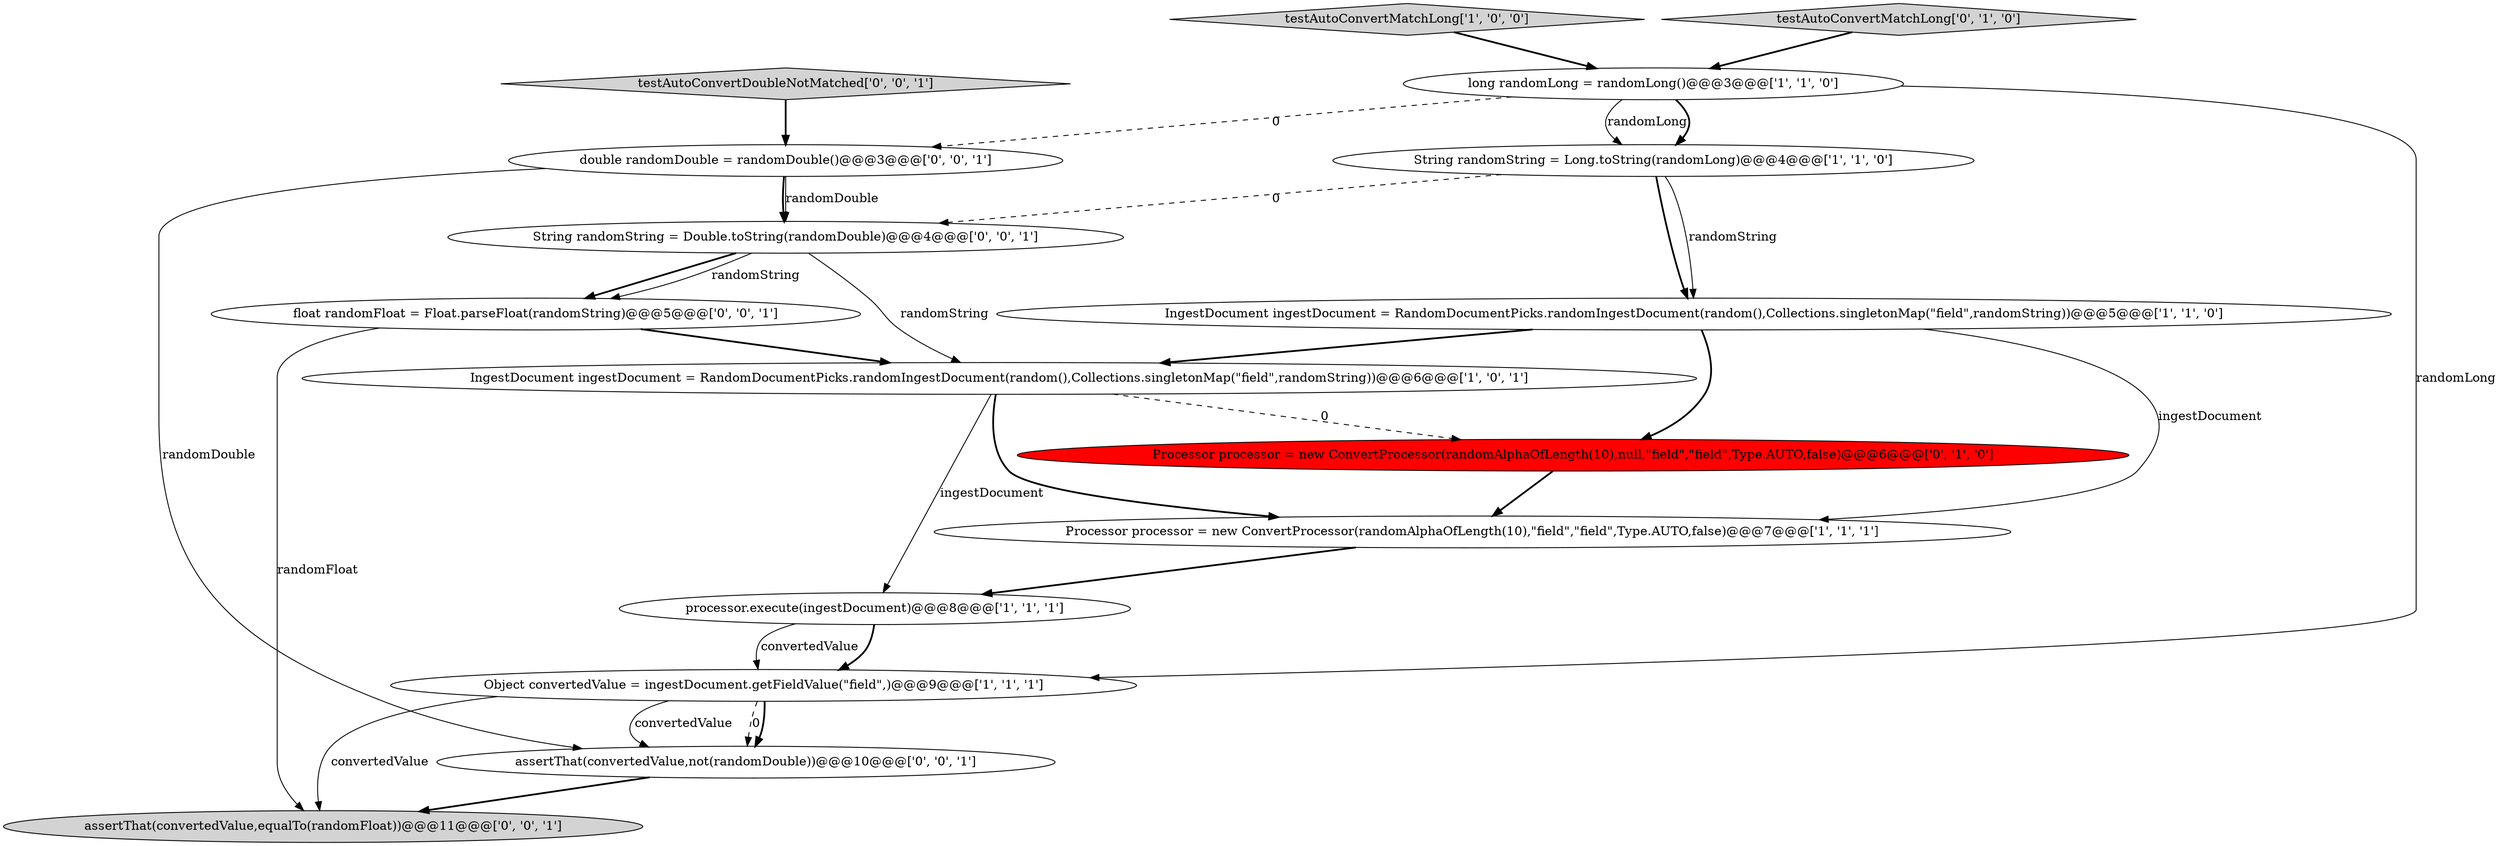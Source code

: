digraph {
5 [style = filled, label = "testAutoConvertMatchLong['1', '0', '0']", fillcolor = lightgray, shape = diamond image = "AAA0AAABBB1BBB"];
1 [style = filled, label = "processor.execute(ingestDocument)@@@8@@@['1', '1', '1']", fillcolor = white, shape = ellipse image = "AAA0AAABBB1BBB"];
10 [style = filled, label = "assertThat(convertedValue,not(randomDouble))@@@10@@@['0', '0', '1']", fillcolor = white, shape = ellipse image = "AAA0AAABBB3BBB"];
9 [style = filled, label = "testAutoConvertMatchLong['0', '1', '0']", fillcolor = lightgray, shape = diamond image = "AAA0AAABBB2BBB"];
11 [style = filled, label = "testAutoConvertDoubleNotMatched['0', '0', '1']", fillcolor = lightgray, shape = diamond image = "AAA0AAABBB3BBB"];
3 [style = filled, label = "IngestDocument ingestDocument = RandomDocumentPicks.randomIngestDocument(random(),Collections.singletonMap(\"field\",randomString))@@@6@@@['1', '0', '1']", fillcolor = white, shape = ellipse image = "AAA0AAABBB1BBB"];
15 [style = filled, label = "float randomFloat = Float.parseFloat(randomString)@@@5@@@['0', '0', '1']", fillcolor = white, shape = ellipse image = "AAA0AAABBB3BBB"];
6 [style = filled, label = "long randomLong = randomLong()@@@3@@@['1', '1', '0']", fillcolor = white, shape = ellipse image = "AAA0AAABBB1BBB"];
4 [style = filled, label = "Object convertedValue = ingestDocument.getFieldValue(\"field\",)@@@9@@@['1', '1', '1']", fillcolor = white, shape = ellipse image = "AAA0AAABBB1BBB"];
2 [style = filled, label = "String randomString = Long.toString(randomLong)@@@4@@@['1', '1', '0']", fillcolor = white, shape = ellipse image = "AAA0AAABBB1BBB"];
0 [style = filled, label = "IngestDocument ingestDocument = RandomDocumentPicks.randomIngestDocument(random(),Collections.singletonMap(\"field\",randomString))@@@5@@@['1', '1', '0']", fillcolor = white, shape = ellipse image = "AAA0AAABBB1BBB"];
14 [style = filled, label = "double randomDouble = randomDouble()@@@3@@@['0', '0', '1']", fillcolor = white, shape = ellipse image = "AAA0AAABBB3BBB"];
13 [style = filled, label = "assertThat(convertedValue,equalTo(randomFloat))@@@11@@@['0', '0', '1']", fillcolor = lightgray, shape = ellipse image = "AAA0AAABBB3BBB"];
12 [style = filled, label = "String randomString = Double.toString(randomDouble)@@@4@@@['0', '0', '1']", fillcolor = white, shape = ellipse image = "AAA0AAABBB3BBB"];
7 [style = filled, label = "Processor processor = new ConvertProcessor(randomAlphaOfLength(10),\"field\",\"field\",Type.AUTO,false)@@@7@@@['1', '1', '1']", fillcolor = white, shape = ellipse image = "AAA0AAABBB1BBB"];
8 [style = filled, label = "Processor processor = new ConvertProcessor(randomAlphaOfLength(10),null,\"field\",\"field\",Type.AUTO,false)@@@6@@@['0', '1', '0']", fillcolor = red, shape = ellipse image = "AAA1AAABBB2BBB"];
0->3 [style = bold, label=""];
4->10 [style = bold, label=""];
1->4 [style = bold, label=""];
7->1 [style = bold, label=""];
12->3 [style = solid, label="randomString"];
11->14 [style = bold, label=""];
6->2 [style = solid, label="randomLong"];
12->15 [style = bold, label=""];
0->7 [style = solid, label="ingestDocument"];
6->14 [style = dashed, label="0"];
6->4 [style = solid, label="randomLong"];
15->3 [style = bold, label=""];
4->10 [style = solid, label="convertedValue"];
8->7 [style = bold, label=""];
9->6 [style = bold, label=""];
6->2 [style = bold, label=""];
15->13 [style = solid, label="randomFloat"];
2->12 [style = dashed, label="0"];
2->0 [style = bold, label=""];
4->13 [style = solid, label="convertedValue"];
5->6 [style = bold, label=""];
10->13 [style = bold, label=""];
3->7 [style = bold, label=""];
3->1 [style = solid, label="ingestDocument"];
2->0 [style = solid, label="randomString"];
12->15 [style = solid, label="randomString"];
14->12 [style = bold, label=""];
0->8 [style = bold, label=""];
3->8 [style = dashed, label="0"];
14->10 [style = solid, label="randomDouble"];
4->10 [style = dashed, label="0"];
14->12 [style = solid, label="randomDouble"];
1->4 [style = solid, label="convertedValue"];
}
